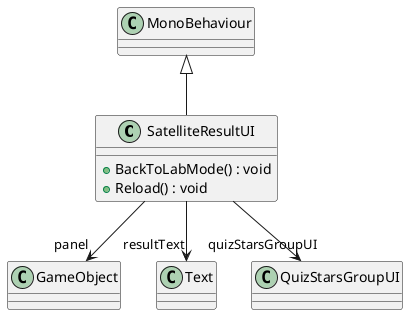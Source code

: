 @startuml
class SatelliteResultUI {
    + BackToLabMode() : void
    + Reload() : void
}
MonoBehaviour <|-- SatelliteResultUI
SatelliteResultUI --> "panel" GameObject
SatelliteResultUI --> "resultText" Text
SatelliteResultUI --> "quizStarsGroupUI" QuizStarsGroupUI
@enduml

